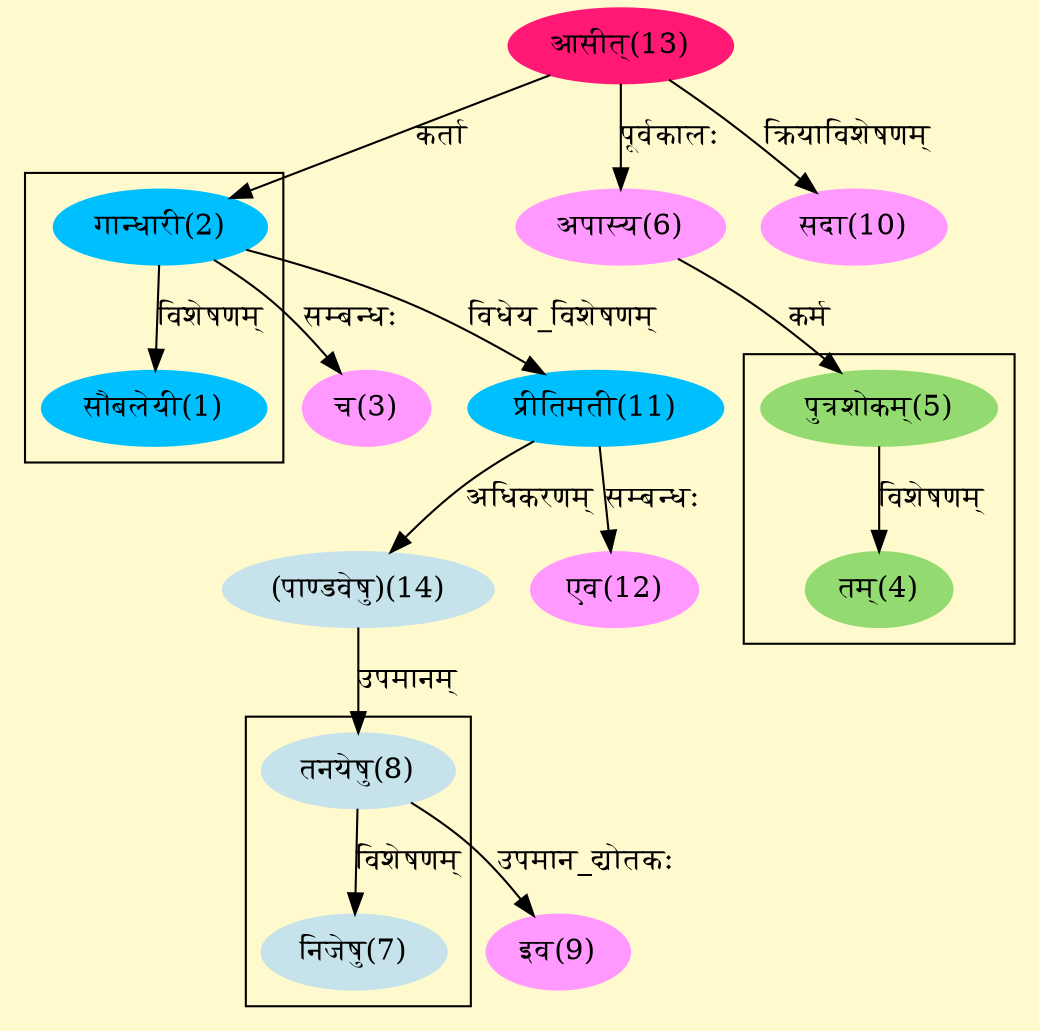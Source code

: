 digraph G{
rankdir=BT;
 compound=true;
 bgcolor="lemonchiffon1";

subgraph cluster_1{
Node1 [style=filled, color="#00BFFF" label = "सौबलेयी(1)"]
Node2 [style=filled, color="#00BFFF" label = "गान्धारी(2)"]

}

subgraph cluster_2{
Node4 [style=filled, color="#93DB70" label = "तम्(4)"]
Node5 [style=filled, color="#93DB70" label = "पुत्रशोकम्(5)"]

}

subgraph cluster_3{
Node7 [style=filled, color="#C6E2EB" label = "निजेषु(7)"]
Node8 [style=filled, color="#C6E2EB" label = "तनयेषु(8)"]

}
Node2 [style=filled, color="#00BFFF" label = "गान्धारी(2)"]
Node13 [style=filled, color="#FF1975" label = "आसीत्(13)"]
Node3 [style=filled, color="#FF99FF" label = "च(3)"]
Node5 [style=filled, color="#93DB70" label = "पुत्रशोकम्(5)"]
Node6 [style=filled, color="#FF99FF" label = "अपास्य(6)"]
Node8 [style=filled, color="#C6E2EB" label = "तनयेषु(8)"]
Node14 [style=filled, color="#C6E2EB" label = "(पाण्डवेषु)(14)"]
Node9 [style=filled, color="#FF99FF" label = "इव(9)"]
Node10 [style=filled, color="#FF99FF" label = "सदा(10)"]
Node11 [style=filled, color="#00BFFF" label = "प्रीतिमती(11)"]
Node12 [style=filled, color="#FF99FF" label = "एव(12)"]
/* Start of Relations section */

Node1 -> Node2 [  label="विशेषणम्"  dir="back" ]
Node2 -> Node13 [  label="कर्ता"  dir="back" ]
Node3 -> Node2 [  label="सम्बन्धः"  dir="back" ]
Node4 -> Node5 [  label="विशेषणम्"  dir="back" ]
Node5 -> Node6 [  label="कर्म"  dir="back" ]
Node6 -> Node13 [  label="पूर्वकालः"  dir="back" ]
Node7 -> Node8 [  label="विशेषणम्"  dir="back" ]
Node8 -> Node14 [  label="उपमानम्"  dir="back" ]
Node9 -> Node8 [  label="उपमान_द्योतकः"  dir="back" ]
Node10 -> Node13 [  label="क्रियाविशेषणम्"  dir="back" ]
Node11 -> Node2 [  label="विधेय_विशेषणम्"  dir="back" ]
Node12 -> Node11 [  label="सम्बन्धः"  dir="back" ]
Node14 -> Node11 [  label="अधिकरणम्"  dir="back" ]
}

